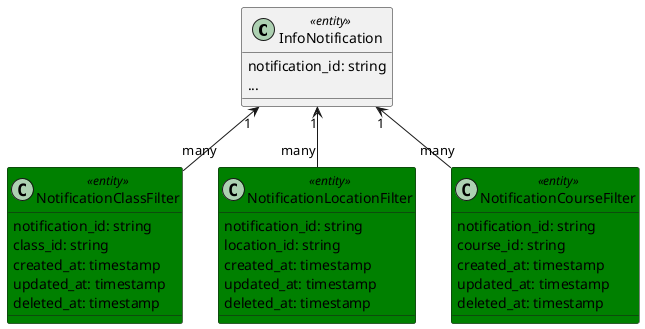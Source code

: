 
@startuml communication_advanced_filter



    class InfoNotification<<entity>>{
        notification_id: string
        ...
    }

    class NotificationClassFilter<<entity>> #green{
        notification_id: string
        class_id: string
        created_at: timestamp
        updated_at: timestamp
        deleted_at: timestamp
    }

    class NotificationLocationFilter<<entity>> #green{
        notification_id: string
        location_id: string
        created_at: timestamp
        updated_at: timestamp
        deleted_at: timestamp
    }

    class NotificationCourseFilter<<entity>> #green{
        notification_id: string
        course_id: string
        created_at: timestamp
        updated_at: timestamp
        deleted_at: timestamp
    }


    InfoNotification "1" <-- "many" NotificationClassFilter
    InfoNotification "1" <-- "many" NotificationLocationFilter
    InfoNotification "1" <-- "many" NotificationCourseFilter
@enduml
